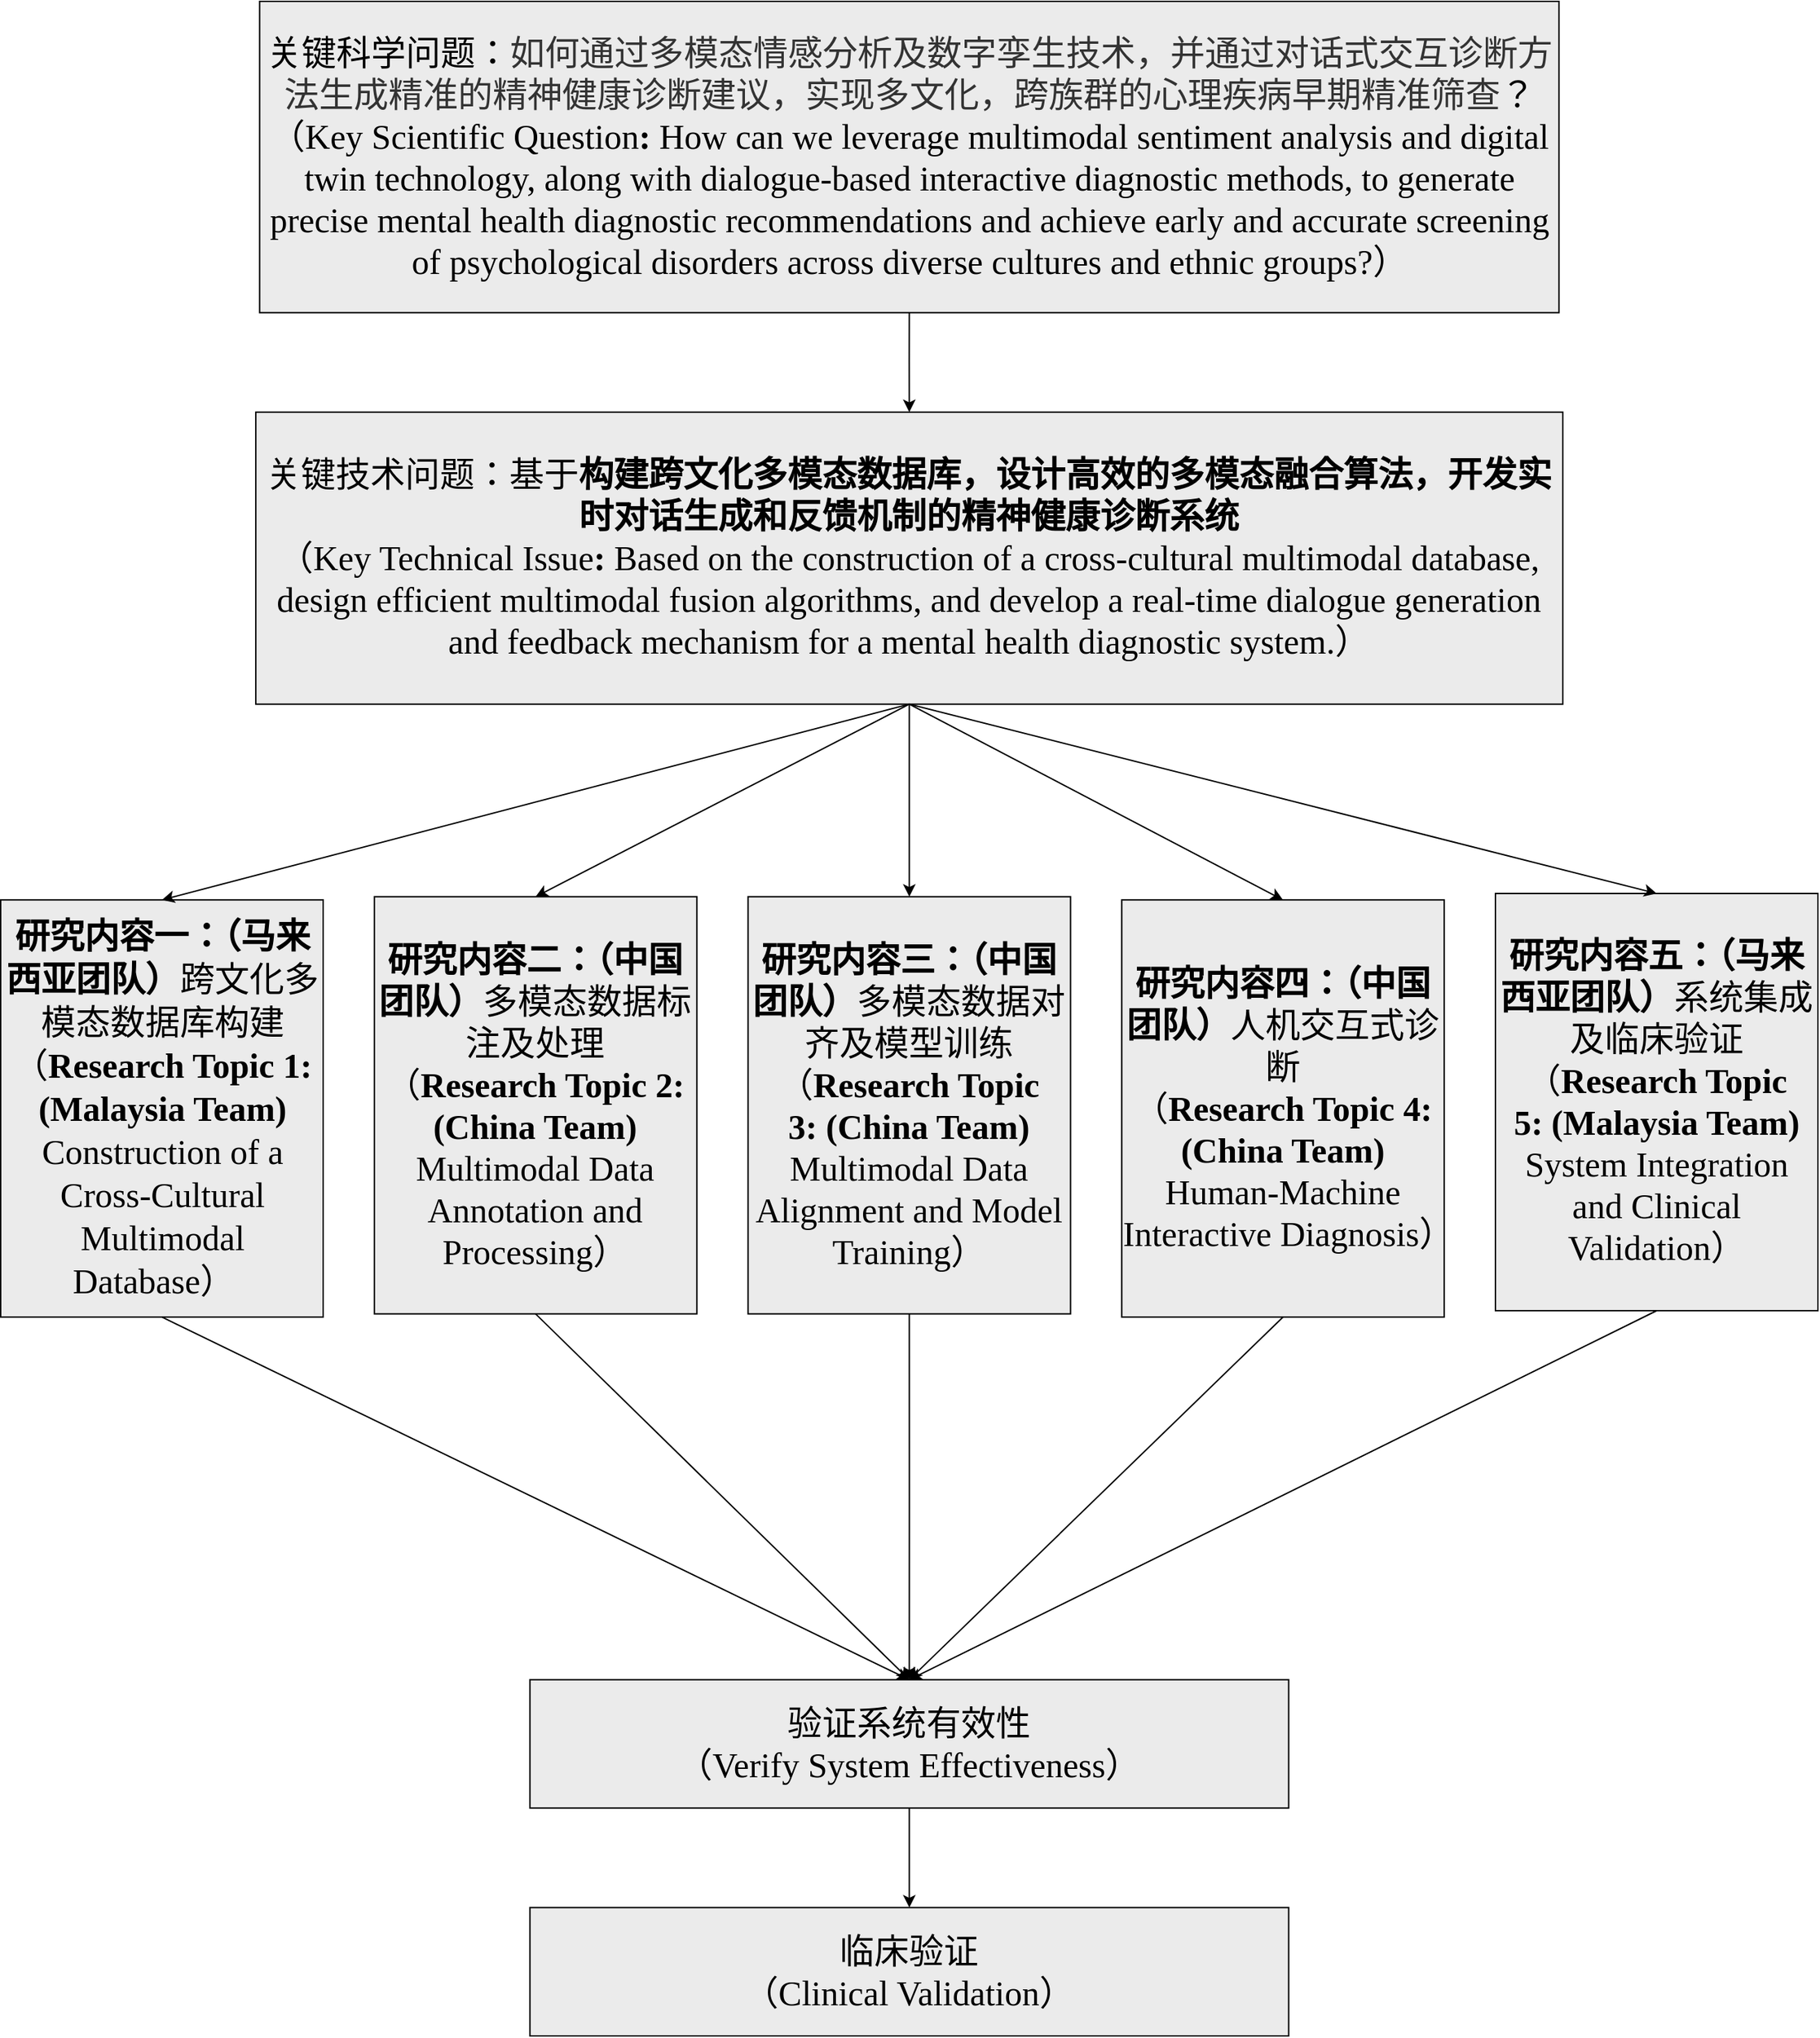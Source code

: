 <mxfile version="25.0.3">
  <diagram id="6I0OCvxSQrVGMHxT2VVA" name="Page-1">
    <mxGraphModel dx="2015" dy="946" grid="0" gridSize="10" guides="1" tooltips="1" connect="1" arrows="1" fold="1" page="0" pageScale="1" pageWidth="850" pageHeight="1100" math="0" shadow="0">
      <root>
        <mxCell id="0" />
        <mxCell id="1" parent="0" />
        <mxCell id="u0KdexLZ_XR5zZTz2mG9-1" value="" style="group" parent="1" vertex="1" connectable="0">
          <mxGeometry x="-2.5" y="115" width="1307.5" height="1463" as="geometry" />
        </mxCell>
        <mxCell id="VO531dHjWUVzXmGTuJKX-1" value="&lt;font face=&quot;Times New Roman&quot; style=&quot;font-size: 25px;&quot;&gt;关键科学问题：&lt;span style=&quot;color: rgb(51, 51, 51); letter-spacing: 0pt; text-align: justify; text-indent: 2em;&quot;&gt;如何通过多模态情感分析及数字孪生技术，并通过对话式交互诊断方法生成精准的精神健康诊断建议，实现多文化，跨族群的心理疾病早期精准筛查&lt;/span&gt;&lt;span style=&quot;background-color: initial;&quot;&gt;？&lt;/span&gt;&lt;/font&gt;&lt;div style=&quot;text-align: start;&quot; data-hash=&quot;b935e11d9d1dda486e0670e52072802b&quot; data-version=&quot;3.0.0&quot;&gt;&lt;/div&gt;&lt;div&gt;&lt;font face=&quot;Times New Roman&quot; style=&quot;font-size: 25px;&quot;&gt;（Key Scientific Question&lt;strong style=&quot;&quot;&gt;:&lt;/strong&gt; How can we leverage multimodal sentiment analysis and digital twin technology, along with dialogue-based interactive diagnostic methods, to generate precise mental health diagnostic recommendations and achieve early and accurate screening of psychological disorders across diverse cultures and ethnic groups?）&lt;/font&gt;&lt;span style=&quot;background-color: initial;&quot;&gt;&lt;/span&gt;&lt;/div&gt;" style="html=1;outlineConnect=0;whiteSpace=wrap;fillColor=#EBEBEB;shape=mxgraph.archimate3.application;appType=generic;archiType=square;" parent="u0KdexLZ_XR5zZTz2mG9-1" vertex="1">
          <mxGeometry x="186.298" width="934.903" height="223.834" as="geometry" />
        </mxCell>
        <mxCell id="VO531dHjWUVzXmGTuJKX-2" value="&lt;font face=&quot;Times New Roman&quot; style=&quot;font-size: 25px;&quot;&gt;关键技术问题：基于&lt;b style=&quot;&quot;&gt;构建跨文化多模态数据库，&lt;/b&gt;&lt;b style=&quot;&quot;&gt;设计高效的多模态融合算法，开发实时对话生成和反馈机制的精神健康诊断系统&lt;/b&gt;&lt;/font&gt;&lt;div&gt;&lt;font face=&quot;Times New Roman&quot; style=&quot;font-size: 25px;&quot;&gt;（&lt;span style=&quot;background-color: initial;&quot;&gt;Key Technical Issue&lt;/span&gt;&lt;strong style=&quot;background-color: initial;&quot;&gt;:&lt;/strong&gt;&lt;span style=&quot;background-color: initial;&quot;&gt;&amp;nbsp;Based on the construction of a cross-cultural multimodal database, design efficient multimodal fusion algorithms, and develop a real-time dialogue generation and feedback mechanism for a mental health diagnostic system.&lt;/span&gt;&lt;span style=&quot;background-color: initial;&quot;&gt;）&lt;/span&gt;&lt;/font&gt;&lt;/div&gt;" style="html=1;outlineConnect=0;whiteSpace=wrap;fillColor=#EBEBEB;shape=mxgraph.archimate3.application;appType=generic;archiType=square;" parent="u0KdexLZ_XR5zZTz2mG9-1" vertex="1">
          <mxGeometry x="183.569" y="295.369" width="940.363" height="209.989" as="geometry" />
        </mxCell>
        <mxCell id="VO531dHjWUVzXmGTuJKX-3" value="&lt;font face=&quot;Times New Roman&quot; style=&quot;font-size: 25px;&quot;&gt;&lt;b style=&quot;&quot;&gt;研究内容二：（中国团队）&lt;/b&gt;多模态数据标注及处理&lt;/font&gt;&lt;div&gt;&lt;font face=&quot;Times New Roman&quot; style=&quot;font-size: 25px;&quot;&gt;（&lt;b style=&quot;&quot;&gt;Research Topic 2: (China Team)&lt;/b&gt; Multimodal Data Annotation and Processing）&lt;/font&gt;&lt;/div&gt;" style="html=1;outlineConnect=0;whiteSpace=wrap;fillColor=#EBEBEB;shape=mxgraph.archimate3.application;appType=generic;archiType=square;" parent="u0KdexLZ_XR5zZTz2mG9-1" vertex="1">
          <mxGeometry x="268.87" y="643.812" width="232.02" height="299.984" as="geometry" />
        </mxCell>
        <mxCell id="VO531dHjWUVzXmGTuJKX-4" value="&lt;font face=&quot;Times New Roman&quot; style=&quot;font-size: 25px;&quot;&gt;&lt;b style=&quot;&quot;&gt;研究内容三：（中国团队）&lt;/b&gt;多模态数据对齐及模型训练&lt;/font&gt;&lt;div&gt;&lt;font face=&quot;Times New Roman&quot; style=&quot;font-size: 25px;&quot;&gt;（&lt;strong style=&quot;background-color: initial;&quot;&gt;Research Topic 3:&lt;/strong&gt;&lt;span style=&quot;background-color: initial;&quot;&gt;&lt;b&gt;&amp;nbsp;(China Team) &lt;/b&gt;Multimodal Data Alignment and Model Training&lt;/span&gt;&lt;span style=&quot;background-color: initial;&quot;&gt;）&lt;/span&gt;&lt;/font&gt;&lt;/div&gt;" style="html=1;outlineConnect=0;whiteSpace=wrap;fillColor=#EBEBEB;shape=mxgraph.archimate3.application;appType=generic;archiType=square;" parent="u0KdexLZ_XR5zZTz2mG9-1" vertex="1">
          <mxGeometry x="537.74" y="643.812" width="232.02" height="299.984" as="geometry" />
        </mxCell>
        <mxCell id="VO531dHjWUVzXmGTuJKX-5" value="&lt;font face=&quot;Times New Roman&quot; style=&quot;font-size: 25px;&quot;&gt;&lt;b style=&quot;&quot;&gt;研究内容四：（中国团队）&lt;/b&gt;人机交互式诊断&lt;/font&gt;&lt;div&gt;&lt;font style=&quot;font-size: 25px;&quot; face=&quot;Times New Roman&quot;&gt;&lt;font style=&quot;&quot;&gt;（&lt;b style=&quot;&quot;&gt;Research Topic 4: (China Team)&lt;/b&gt; Human-Machine Interactive Diagnosis）&lt;/font&gt;&lt;/font&gt;&lt;/div&gt;" style="html=1;outlineConnect=0;whiteSpace=wrap;fillColor=#EBEBEB;shape=mxgraph.archimate3.application;appType=generic;archiType=square;" parent="u0KdexLZ_XR5zZTz2mG9-1" vertex="1">
          <mxGeometry x="806.61" y="646.12" width="232.02" height="299.984" as="geometry" />
        </mxCell>
        <mxCell id="VO531dHjWUVzXmGTuJKX-6" value="&lt;font style=&quot;font-size: 25px;&quot;&gt;&lt;font style=&quot;&quot; face=&quot;Times New Roman&quot;&gt;&lt;font style=&quot;&quot;&gt;&lt;b style=&quot;&quot;&gt;研究内容一：（马来西亚团队）&lt;/b&gt;跨文化多模态数据库构建&lt;/font&gt;&lt;/font&gt;&lt;font style=&quot;font-family: &amp;quot;Times New Roman&amp;quot;; background-color: initial;&quot;&gt;&lt;span style=&quot;background-color: initial;&quot;&gt;（&lt;/span&gt;&lt;strong style=&quot;background-color: initial;&quot;&gt;Research Topic 1:&lt;/strong&gt;&lt;span style=&quot;background-color: initial;&quot;&gt; &lt;b&gt;(Malaysia Team)&lt;/b&gt; Construction of a Cross-Cultural Multimodal Database）&lt;/span&gt;&lt;/font&gt;&lt;span style=&quot;font-family: &amp;quot;Times New Roman&amp;quot;; background-color: initial; text-wrap-mode: nowrap; color: rgba(0, 0, 0, 0); text-align: start;&quot;&gt;）&lt;/span&gt;&lt;/font&gt;" style="html=1;outlineConnect=0;whiteSpace=wrap;fillColor=#EBEBEB;shape=mxgraph.archimate3.application;appType=generic;archiType=square;" parent="u0KdexLZ_XR5zZTz2mG9-1" vertex="1">
          <mxGeometry y="646.12" width="232.02" height="299.984" as="geometry" />
        </mxCell>
        <mxCell id="VO531dHjWUVzXmGTuJKX-7" value="&lt;font style=&quot;&quot; face=&quot;Times New Roman&quot;&gt;&lt;font style=&quot;&quot;&gt;&lt;font style=&quot;font-size: 25px;&quot;&gt;&lt;b style=&quot;&quot;&gt;研究内容五：（马来西亚团队）&lt;/b&gt;系统集成及临床验证&lt;/font&gt;&lt;/font&gt;&lt;/font&gt;&lt;div&gt;&lt;font style=&quot;font-size: 25px;&quot; face=&quot;Times New Roman&quot;&gt;&lt;font style=&quot;&quot;&gt;&lt;font style=&quot;&quot;&gt;（&lt;/font&gt;&lt;font style=&quot;&quot;&gt;&lt;strong style=&quot;background-color: initial;&quot;&gt;Research Topic 5:&lt;/strong&gt;&lt;span style=&quot;background-color: initial;&quot;&gt;&lt;b&gt;&amp;nbsp;(Malaysia Team)&lt;/b&gt; System Integration and Clinical Validation&lt;/span&gt;&lt;span style=&quot;background-color: initial;&quot;&gt;）&lt;/span&gt;&lt;/font&gt;&lt;/font&gt;&lt;/font&gt;&lt;/div&gt;" style="html=1;outlineConnect=0;whiteSpace=wrap;fillColor=#EBEBEB;shape=mxgraph.archimate3.application;appType=generic;archiType=square;" parent="u0KdexLZ_XR5zZTz2mG9-1" vertex="1">
          <mxGeometry x="1075.48" y="641.505" width="232.02" height="299.984" as="geometry" />
        </mxCell>
        <mxCell id="VO531dHjWUVzXmGTuJKX-8" value="&lt;font face=&quot;Times New Roman&quot; style=&quot;font-size: 25px;&quot;&gt;验证系统有效性&lt;/font&gt;&lt;div&gt;&lt;font face=&quot;Times New Roman&quot; style=&quot;font-size: 25px;&quot;&gt;（Verify System Effectiveness）&lt;/font&gt;&lt;/div&gt;" style="html=1;outlineConnect=0;whiteSpace=wrap;fillColor=#EBEBEB;shape=mxgraph.archimate3.application;appType=generic;archiType=square;" parent="u0KdexLZ_XR5zZTz2mG9-1" vertex="1">
          <mxGeometry x="380.785" y="1206.86" width="545.929" height="92.303" as="geometry" />
        </mxCell>
        <mxCell id="VO531dHjWUVzXmGTuJKX-9" value="&lt;font face=&quot;Times New Roman&quot; style=&quot;font-size: 25px;&quot;&gt;临床验证&lt;/font&gt;&lt;div&gt;&lt;font face=&quot;Times New Roman&quot; style=&quot;font-size: 25px;&quot;&gt;（Clinical Validation）&lt;/font&gt;&lt;/div&gt;" style="html=1;outlineConnect=0;whiteSpace=wrap;fillColor=#EBEBEB;shape=mxgraph.archimate3.application;appType=generic;archiType=square;" parent="u0KdexLZ_XR5zZTz2mG9-1" vertex="1">
          <mxGeometry x="380.785" y="1370.697" width="545.929" height="92.303" as="geometry" />
        </mxCell>
        <mxCell id="VO531dHjWUVzXmGTuJKX-10" style="edgeStyle=orthogonalEdgeStyle;rounded=0;orthogonalLoop=1;jettySize=auto;html=1;exitX=0.5;exitY=1;exitDx=0;exitDy=0;exitPerimeter=0;entryX=0.5;entryY=0;entryDx=0;entryDy=0;entryPerimeter=0;" parent="u0KdexLZ_XR5zZTz2mG9-1" source="VO531dHjWUVzXmGTuJKX-1" target="VO531dHjWUVzXmGTuJKX-2" edge="1">
          <mxGeometry relative="1" as="geometry" />
        </mxCell>
        <mxCell id="VO531dHjWUVzXmGTuJKX-11" style="rounded=0;orthogonalLoop=1;jettySize=auto;html=1;exitX=0.5;exitY=1;exitDx=0;exitDy=0;exitPerimeter=0;entryX=0.5;entryY=0;entryDx=0;entryDy=0;entryPerimeter=0;" parent="u0KdexLZ_XR5zZTz2mG9-1" source="VO531dHjWUVzXmGTuJKX-2" target="VO531dHjWUVzXmGTuJKX-3" edge="1">
          <mxGeometry relative="1" as="geometry" />
        </mxCell>
        <mxCell id="VO531dHjWUVzXmGTuJKX-12" style="rounded=0;orthogonalLoop=1;jettySize=auto;html=1;exitX=0.5;exitY=1;exitDx=0;exitDy=0;exitPerimeter=0;entryX=0.5;entryY=0;entryDx=0;entryDy=0;entryPerimeter=0;edgeStyle=orthogonalEdgeStyle;" parent="u0KdexLZ_XR5zZTz2mG9-1" source="VO531dHjWUVzXmGTuJKX-2" target="VO531dHjWUVzXmGTuJKX-4" edge="1">
          <mxGeometry relative="1" as="geometry" />
        </mxCell>
        <mxCell id="VO531dHjWUVzXmGTuJKX-13" style="rounded=0;orthogonalLoop=1;jettySize=auto;html=1;exitX=0.5;exitY=1;exitDx=0;exitDy=0;exitPerimeter=0;entryX=0.5;entryY=0;entryDx=0;entryDy=0;entryPerimeter=0;" parent="u0KdexLZ_XR5zZTz2mG9-1" source="VO531dHjWUVzXmGTuJKX-2" target="VO531dHjWUVzXmGTuJKX-5" edge="1">
          <mxGeometry relative="1" as="geometry" />
        </mxCell>
        <mxCell id="VO531dHjWUVzXmGTuJKX-14" style="rounded=0;orthogonalLoop=1;jettySize=auto;html=1;exitX=0.5;exitY=1;exitDx=0;exitDy=0;exitPerimeter=0;entryX=0.5;entryY=0;entryDx=0;entryDy=0;entryPerimeter=0;" parent="u0KdexLZ_XR5zZTz2mG9-1" source="VO531dHjWUVzXmGTuJKX-2" target="VO531dHjWUVzXmGTuJKX-6" edge="1">
          <mxGeometry relative="1" as="geometry" />
        </mxCell>
        <mxCell id="VO531dHjWUVzXmGTuJKX-15" style="rounded=0;orthogonalLoop=1;jettySize=auto;html=1;exitX=0.5;exitY=1;exitDx=0;exitDy=0;exitPerimeter=0;entryX=0.5;entryY=0;entryDx=0;entryDy=0;entryPerimeter=0;" parent="u0KdexLZ_XR5zZTz2mG9-1" source="VO531dHjWUVzXmGTuJKX-2" target="VO531dHjWUVzXmGTuJKX-7" edge="1">
          <mxGeometry relative="1" as="geometry" />
        </mxCell>
        <mxCell id="VO531dHjWUVzXmGTuJKX-16" style="edgeStyle=orthogonalEdgeStyle;rounded=0;orthogonalLoop=1;jettySize=auto;html=1;exitX=0.5;exitY=1;exitDx=0;exitDy=0;exitPerimeter=0;entryX=0.5;entryY=0;entryDx=0;entryDy=0;entryPerimeter=0;" parent="u0KdexLZ_XR5zZTz2mG9-1" source="VO531dHjWUVzXmGTuJKX-8" target="VO531dHjWUVzXmGTuJKX-9" edge="1">
          <mxGeometry relative="1" as="geometry" />
        </mxCell>
        <mxCell id="VO531dHjWUVzXmGTuJKX-17" style="rounded=0;orthogonalLoop=1;jettySize=auto;html=1;exitX=0.5;exitY=1;exitDx=0;exitDy=0;exitPerimeter=0;entryX=0.5;entryY=0;entryDx=0;entryDy=0;entryPerimeter=0;" parent="u0KdexLZ_XR5zZTz2mG9-1" source="VO531dHjWUVzXmGTuJKX-3" target="VO531dHjWUVzXmGTuJKX-8" edge="1">
          <mxGeometry relative="1" as="geometry">
            <mxPoint x="482.465" y="1100.711" as="sourcePoint" />
          </mxGeometry>
        </mxCell>
        <mxCell id="VO531dHjWUVzXmGTuJKX-18" style="rounded=0;orthogonalLoop=1;jettySize=auto;html=1;exitX=0.5;exitY=1;exitDx=0;exitDy=0;exitPerimeter=0;entryX=0.5;entryY=0;entryDx=0;entryDy=0;entryPerimeter=0;edgeStyle=orthogonalEdgeStyle;" parent="u0KdexLZ_XR5zZTz2mG9-1" source="VO531dHjWUVzXmGTuJKX-4" target="VO531dHjWUVzXmGTuJKX-8" edge="1">
          <mxGeometry relative="1" as="geometry">
            <mxPoint x="648.973" y="1100.711" as="sourcePoint" />
          </mxGeometry>
        </mxCell>
        <mxCell id="VO531dHjWUVzXmGTuJKX-19" style="rounded=0;orthogonalLoop=1;jettySize=auto;html=1;exitX=0.5;exitY=1;exitDx=0;exitDy=0;exitPerimeter=0;entryX=0.5;entryY=0;entryDx=0;entryDy=0;entryPerimeter=0;" parent="u0KdexLZ_XR5zZTz2mG9-1" source="VO531dHjWUVzXmGTuJKX-5" target="VO531dHjWUVzXmGTuJKX-8" edge="1">
          <mxGeometry relative="1" as="geometry">
            <mxPoint x="815.481" y="1100.711" as="sourcePoint" />
          </mxGeometry>
        </mxCell>
        <mxCell id="VO531dHjWUVzXmGTuJKX-20" style="rounded=0;orthogonalLoop=1;jettySize=auto;html=1;exitX=0.5;exitY=1;exitDx=0;exitDy=0;exitPerimeter=0;entryX=0.5;entryY=0;entryDx=0;entryDy=0;entryPerimeter=0;" parent="u0KdexLZ_XR5zZTz2mG9-1" source="VO531dHjWUVzXmGTuJKX-6" target="VO531dHjWUVzXmGTuJKX-8" edge="1">
          <mxGeometry relative="1" as="geometry">
            <mxPoint x="315.956" y="1100.711" as="sourcePoint" />
          </mxGeometry>
        </mxCell>
        <mxCell id="VO531dHjWUVzXmGTuJKX-22" style="rounded=0;orthogonalLoop=1;jettySize=auto;html=1;exitX=0.5;exitY=1;exitDx=0;exitDy=0;exitPerimeter=0;entryX=0.5;entryY=0;entryDx=0;entryDy=0;entryPerimeter=0;" parent="u0KdexLZ_XR5zZTz2mG9-1" source="VO531dHjWUVzXmGTuJKX-7" target="VO531dHjWUVzXmGTuJKX-8" edge="1">
          <mxGeometry relative="1" as="geometry">
            <mxPoint x="981.99" y="1100.711" as="sourcePoint" />
          </mxGeometry>
        </mxCell>
      </root>
    </mxGraphModel>
  </diagram>
</mxfile>

